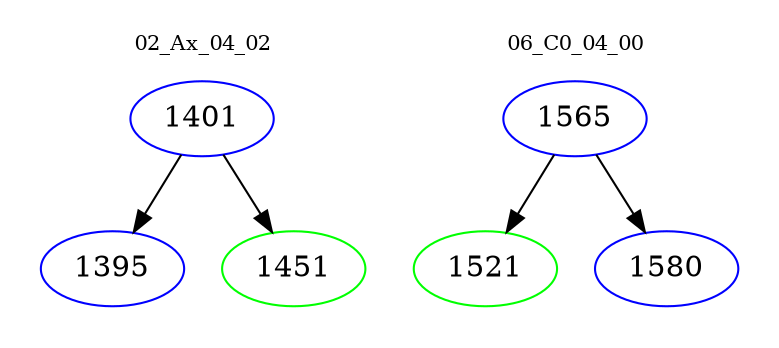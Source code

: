 digraph{
subgraph cluster_0 {
color = white
label = "02_Ax_04_02";
fontsize=10;
T0_1401 [label="1401", color="blue"]
T0_1401 -> T0_1395 [color="black"]
T0_1395 [label="1395", color="blue"]
T0_1401 -> T0_1451 [color="black"]
T0_1451 [label="1451", color="green"]
}
subgraph cluster_1 {
color = white
label = "06_C0_04_00";
fontsize=10;
T1_1565 [label="1565", color="blue"]
T1_1565 -> T1_1521 [color="black"]
T1_1521 [label="1521", color="green"]
T1_1565 -> T1_1580 [color="black"]
T1_1580 [label="1580", color="blue"]
}
}
